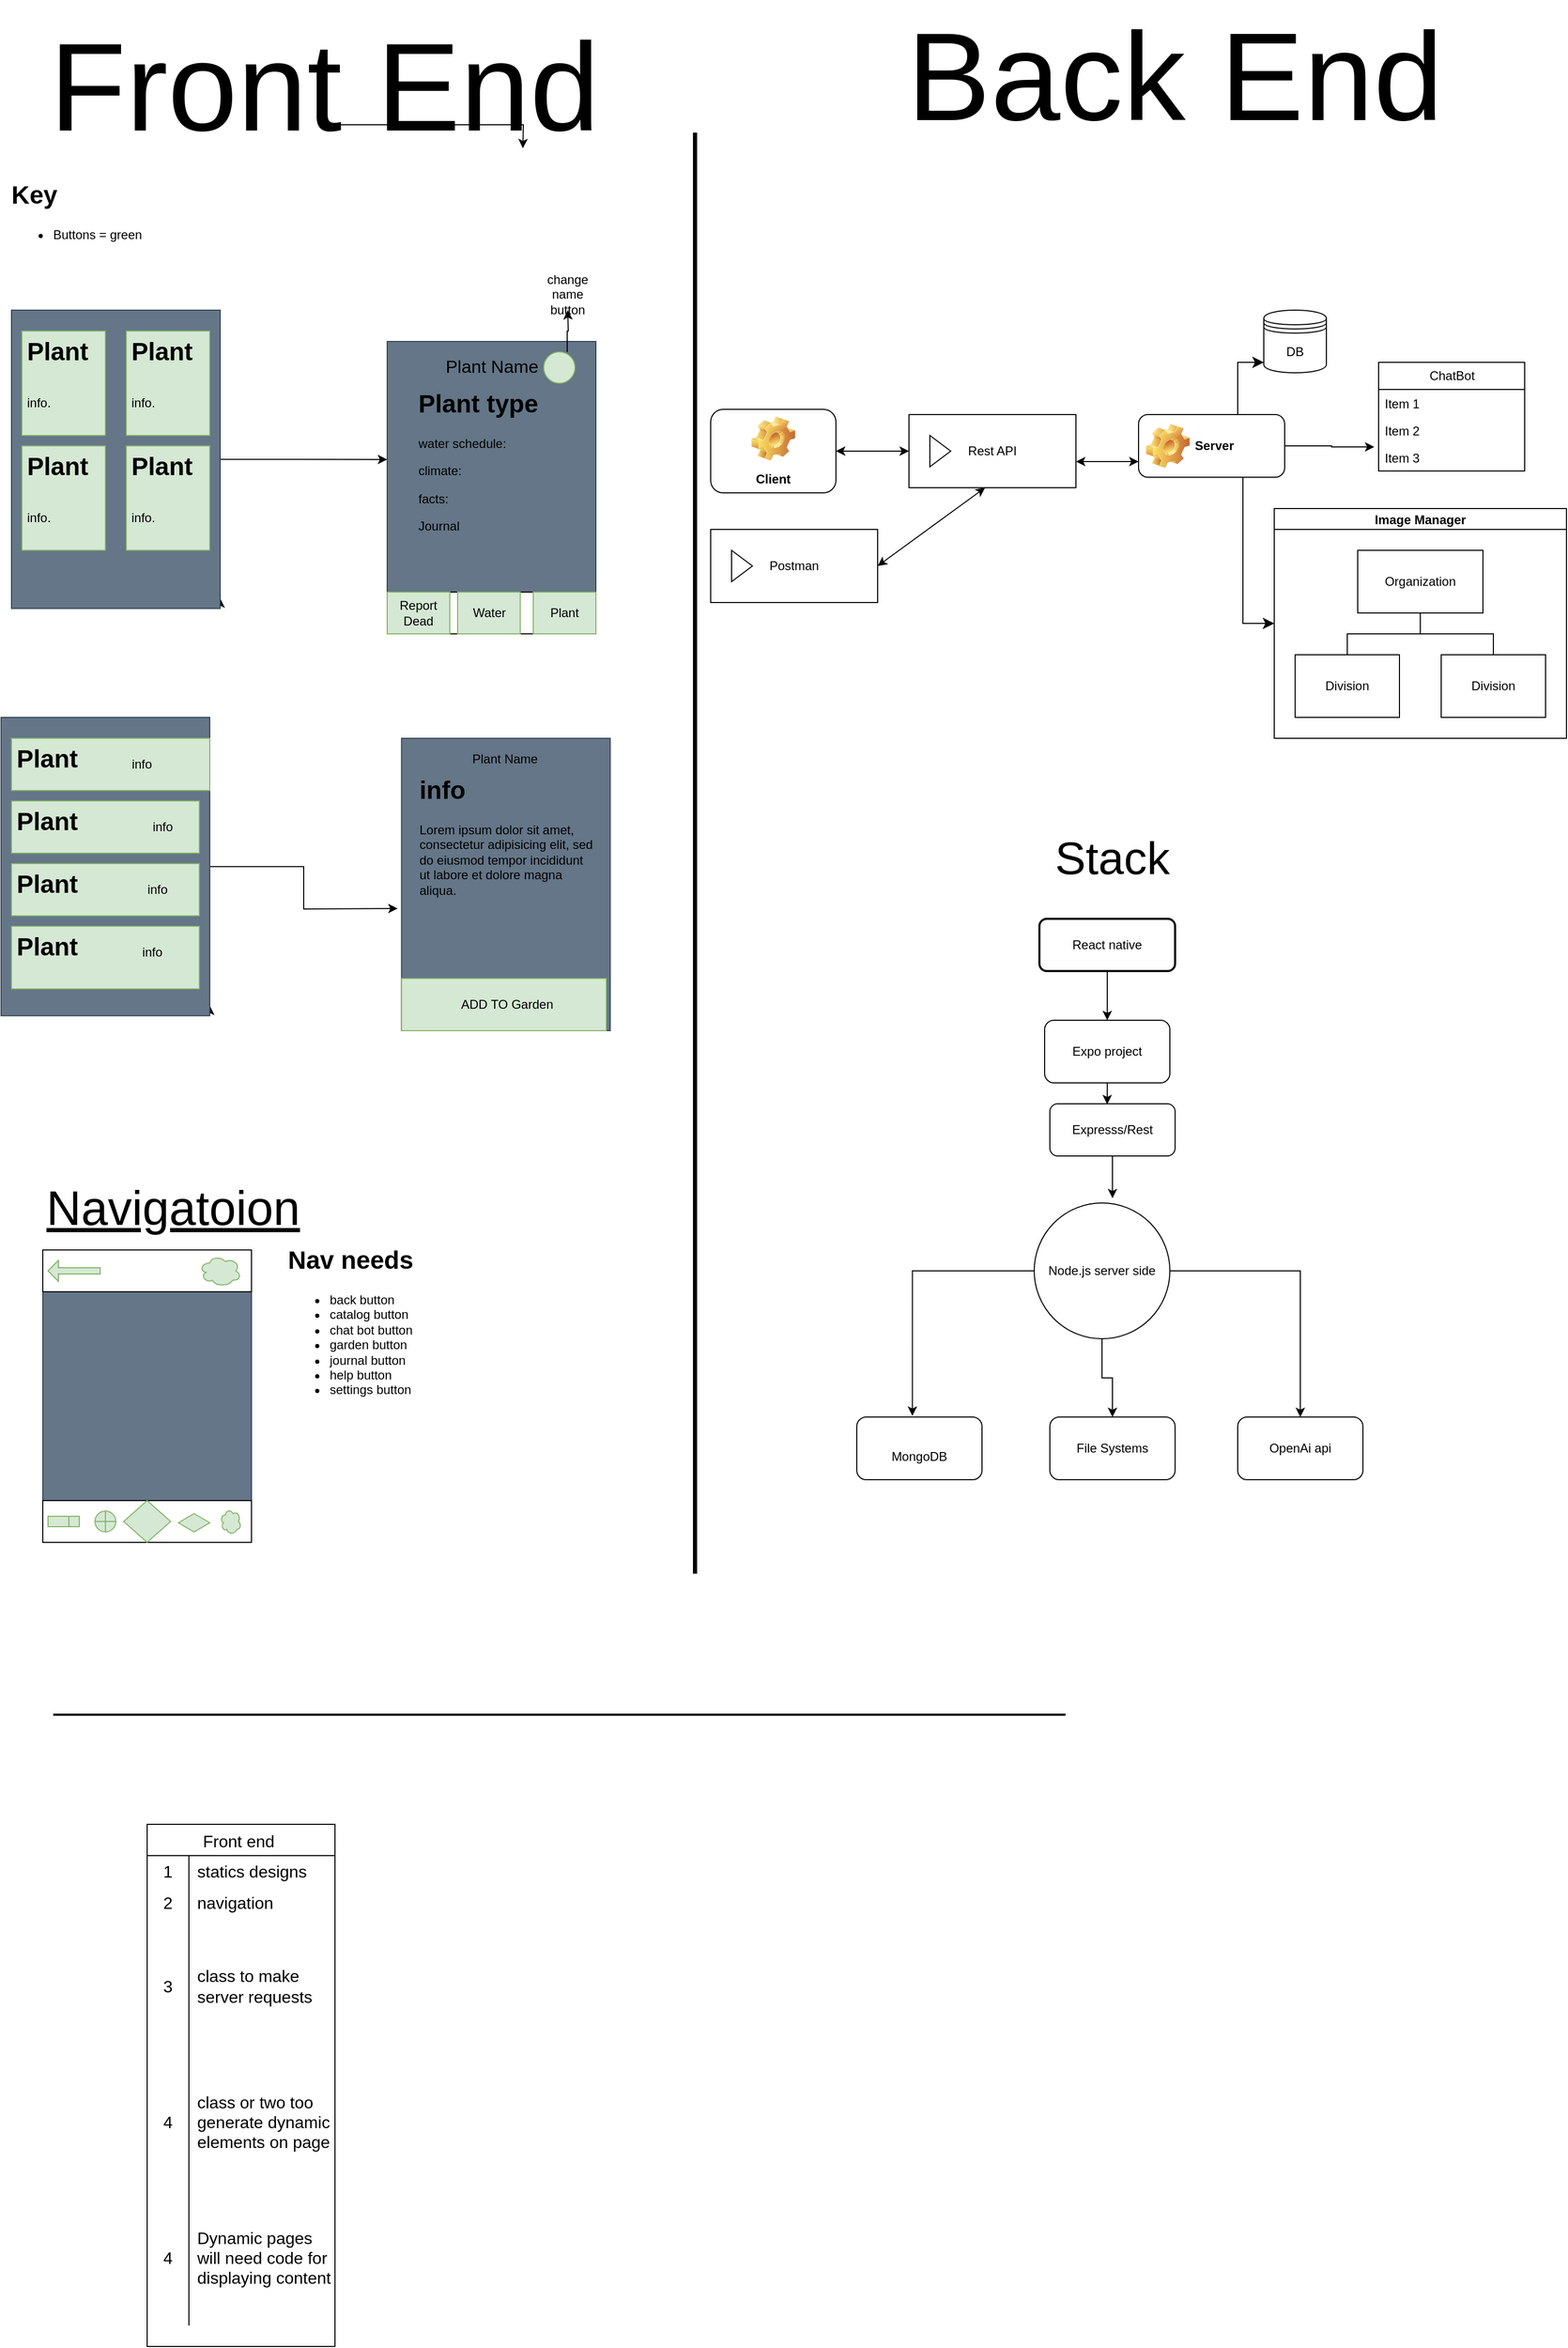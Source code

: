 <mxfile version="23.1.1" type="github">
  <diagram name="Page-1" id="HZjEvbOUQnJ17dc9Jhi6">
    <mxGraphModel dx="1195" dy="1737" grid="1" gridSize="10" guides="1" tooltips="1" connect="1" arrows="1" fold="1" page="1" pageScale="1" pageWidth="850" pageHeight="1100" math="0" shadow="0">
      <root>
        <mxCell id="0" />
        <mxCell id="1" parent="0" />
        <mxCell id="RD_BjFuZVKAJSrdPhWW8-18" value="" style="group" parent="1" vertex="1" connectable="0">
          <mxGeometry x="50" y="60" width="290" height="395.71" as="geometry" />
        </mxCell>
        <mxCell id="RD_BjFuZVKAJSrdPhWW8-17" style="edgeStyle=orthogonalEdgeStyle;rounded=0;orthogonalLoop=1;jettySize=auto;html=1;exitX=1;exitY=1;exitDx=0;exitDy=0;" parent="RD_BjFuZVKAJSrdPhWW8-18" source="RD_BjFuZVKAJSrdPhWW8-3" edge="1">
          <mxGeometry relative="1" as="geometry">
            <mxPoint x="190" y="256" as="targetPoint" />
          </mxGeometry>
        </mxCell>
        <mxCell id="RD_BjFuZVKAJSrdPhWW8-24" style="edgeStyle=orthogonalEdgeStyle;rounded=0;orthogonalLoop=1;jettySize=auto;html=1;exitX=1;exitY=0.5;exitDx=0;exitDy=0;" parent="RD_BjFuZVKAJSrdPhWW8-18" source="RD_BjFuZVKAJSrdPhWW8-3" edge="1">
          <mxGeometry relative="1" as="geometry">
            <mxPoint x="350" y="123" as="targetPoint" />
          </mxGeometry>
        </mxCell>
        <mxCell id="RD_BjFuZVKAJSrdPhWW8-3" value="" style="whiteSpace=wrap;html=1;aspect=fixed;fillColor=#647687;fontColor=#ffffff;strokeColor=#314354;rotation=0;" parent="RD_BjFuZVKAJSrdPhWW8-18" vertex="1">
          <mxGeometry x="-10" y="-20" width="200" height="285.71" as="geometry">
            <mxPoint x="100" y="130" as="offset" />
          </mxGeometry>
        </mxCell>
        <mxCell id="RD_BjFuZVKAJSrdPhWW8-7" value="" style="rounded=0;whiteSpace=wrap;html=1;" parent="RD_BjFuZVKAJSrdPhWW8-18" vertex="1">
          <mxGeometry x="100" width="80" height="100" as="geometry" />
        </mxCell>
        <mxCell id="RD_BjFuZVKAJSrdPhWW8-8" value="" style="rounded=0;whiteSpace=wrap;html=1;" parent="RD_BjFuZVKAJSrdPhWW8-18" vertex="1">
          <mxGeometry width="80" height="100" as="geometry" />
        </mxCell>
        <mxCell id="RD_BjFuZVKAJSrdPhWW8-9" value="" style="rounded=0;whiteSpace=wrap;html=1;" parent="RD_BjFuZVKAJSrdPhWW8-18" vertex="1">
          <mxGeometry x="100" y="110" width="80" height="100" as="geometry" />
        </mxCell>
        <mxCell id="RD_BjFuZVKAJSrdPhWW8-10" value="" style="rounded=0;whiteSpace=wrap;html=1;" parent="RD_BjFuZVKAJSrdPhWW8-18" vertex="1">
          <mxGeometry y="110" width="80" height="100" as="geometry" />
        </mxCell>
        <mxCell id="RD_BjFuZVKAJSrdPhWW8-11" value="&lt;h1&gt;&lt;span style=&quot;background-color: initial;&quot;&gt;Plant&lt;/span&gt;&lt;/h1&gt;&lt;h1&gt;&lt;span style=&quot;background-color: initial; font-size: 12px; font-weight: normal;&quot;&gt;info.&lt;/span&gt;&lt;br&gt;&lt;/h1&gt;" style="text;html=1;strokeColor=#82b366;fillColor=#d5e8d4;spacing=5;spacingTop=-20;whiteSpace=wrap;overflow=hidden;rounded=0;" parent="RD_BjFuZVKAJSrdPhWW8-18" vertex="1">
          <mxGeometry width="80" height="100" as="geometry" />
        </mxCell>
        <mxCell id="RD_BjFuZVKAJSrdPhWW8-12" value="&lt;h1&gt;&lt;span style=&quot;background-color: initial;&quot;&gt;Plant&lt;/span&gt;&lt;/h1&gt;&lt;h1&gt;&lt;span style=&quot;background-color: initial; font-size: 12px; font-weight: normal;&quot;&gt;info.&lt;/span&gt;&lt;br&gt;&lt;/h1&gt;" style="text;html=1;strokeColor=#82b366;fillColor=#d5e8d4;spacing=5;spacingTop=-20;whiteSpace=wrap;overflow=hidden;rounded=0;" parent="RD_BjFuZVKAJSrdPhWW8-18" vertex="1">
          <mxGeometry x="100" width="80" height="100" as="geometry" />
        </mxCell>
        <mxCell id="RD_BjFuZVKAJSrdPhWW8-13" value="&lt;h1&gt;&lt;span style=&quot;background-color: initial;&quot;&gt;Plant&lt;/span&gt;&lt;/h1&gt;&lt;h1&gt;&lt;span style=&quot;background-color: initial; font-size: 12px; font-weight: normal;&quot;&gt;info.&lt;/span&gt;&lt;br&gt;&lt;/h1&gt;" style="text;html=1;strokeColor=#82b366;fillColor=#d5e8d4;spacing=5;spacingTop=-20;whiteSpace=wrap;overflow=hidden;rounded=0;" parent="RD_BjFuZVKAJSrdPhWW8-18" vertex="1">
          <mxGeometry y="110" width="80" height="100" as="geometry" />
        </mxCell>
        <mxCell id="RD_BjFuZVKAJSrdPhWW8-14" value="&lt;h1&gt;&lt;span style=&quot;background-color: initial;&quot;&gt;Plant&lt;/span&gt;&lt;/h1&gt;&lt;h1&gt;&lt;span style=&quot;background-color: initial; font-size: 12px; font-weight: normal;&quot;&gt;info.&lt;/span&gt;&lt;br&gt;&lt;/h1&gt;" style="text;html=1;strokeColor=#82b366;fillColor=#d5e8d4;spacing=5;spacingTop=-20;whiteSpace=wrap;overflow=hidden;rounded=0;" parent="RD_BjFuZVKAJSrdPhWW8-18" vertex="1">
          <mxGeometry x="100" y="110" width="80" height="100" as="geometry" />
        </mxCell>
        <mxCell id="RD_BjFuZVKAJSrdPhWW8-38" value="" style="whiteSpace=wrap;html=1;aspect=fixed;rotation=0;fillColor=#647687;fontColor=#ffffff;strokeColor=#314354;" parent="1" vertex="1">
          <mxGeometry x="400" y="70" width="200" height="280" as="geometry" />
        </mxCell>
        <mxCell id="RD_BjFuZVKAJSrdPhWW8-48" value="" style="rounded=0;whiteSpace=wrap;html=1;" parent="1" vertex="1">
          <mxGeometry x="400" y="310" width="200" height="40" as="geometry" />
        </mxCell>
        <mxCell id="RD_BjFuZVKAJSrdPhWW8-49" value="Report Dead" style="text;html=1;strokeColor=#82b366;fillColor=#d5e8d4;align=center;verticalAlign=middle;whiteSpace=wrap;rounded=0;" parent="1" vertex="1">
          <mxGeometry x="400" y="310" width="60" height="40" as="geometry" />
        </mxCell>
        <mxCell id="RD_BjFuZVKAJSrdPhWW8-52" value="" style="group" parent="1" vertex="1" connectable="0">
          <mxGeometry x="425" y="10" width="177.5" height="340" as="geometry" />
        </mxCell>
        <mxCell id="RD_BjFuZVKAJSrdPhWW8-44" style="edgeStyle=orthogonalEdgeStyle;rounded=0;orthogonalLoop=1;jettySize=auto;html=1;exitX=1;exitY=0;exitDx=0;exitDy=0;" parent="RD_BjFuZVKAJSrdPhWW8-52" source="RD_BjFuZVKAJSrdPhWW8-40" edge="1">
          <mxGeometry relative="1" as="geometry">
            <mxPoint x="148" y="30" as="targetPoint" />
          </mxGeometry>
        </mxCell>
        <mxCell id="RD_BjFuZVKAJSrdPhWW8-40" value="&lt;font style=&quot;font-size: 17px;&quot;&gt;Plant Name&lt;/font&gt;" style="text;html=1;strokeColor=none;fillColor=none;align=center;verticalAlign=middle;whiteSpace=wrap;rounded=0;" parent="RD_BjFuZVKAJSrdPhWW8-52" vertex="1">
          <mxGeometry x="2.5" y="70" width="145" height="30" as="geometry" />
        </mxCell>
        <mxCell id="RD_BjFuZVKAJSrdPhWW8-42" value="" style="ellipse;whiteSpace=wrap;html=1;aspect=fixed;fillColor=#d5e8d4;strokeColor=#82b366;" parent="RD_BjFuZVKAJSrdPhWW8-52" vertex="1">
          <mxGeometry x="125" y="70" width="30" height="30" as="geometry" />
        </mxCell>
        <mxCell id="RD_BjFuZVKAJSrdPhWW8-45" value="change name button" style="text;html=1;strokeColor=none;fillColor=none;align=center;verticalAlign=middle;whiteSpace=wrap;rounded=0;" parent="RD_BjFuZVKAJSrdPhWW8-52" vertex="1">
          <mxGeometry x="117.5" width="60" height="30" as="geometry" />
        </mxCell>
        <mxCell id="RD_BjFuZVKAJSrdPhWW8-47" value="&lt;p style=&quot;line-height: 10%;&quot;&gt;&lt;/p&gt;&lt;h1&gt;Plant type&lt;/h1&gt;&lt;p&gt;water schedule:&lt;/p&gt;&lt;p&gt;climate:&lt;/p&gt;&lt;p&gt;facts:&lt;/p&gt;&lt;p&gt;Journal&lt;/p&gt;&lt;p&gt;_____________&lt;/p&gt;&lt;p&gt;&lt;br&gt;&lt;/p&gt;&lt;p&gt;&lt;/p&gt;" style="text;html=1;strokeColor=none;fillColor=none;spacing=5;spacingTop=-20;whiteSpace=wrap;overflow=hidden;rounded=0;" parent="RD_BjFuZVKAJSrdPhWW8-52" vertex="1">
          <mxGeometry y="100" width="145" height="160" as="geometry" />
        </mxCell>
        <mxCell id="RD_BjFuZVKAJSrdPhWW8-50" value="Water" style="text;html=1;strokeColor=#82b366;fillColor=#d5e8d4;align=center;verticalAlign=middle;whiteSpace=wrap;rounded=0;" parent="RD_BjFuZVKAJSrdPhWW8-52" vertex="1">
          <mxGeometry x="42.5" y="300" width="60" height="40" as="geometry" />
        </mxCell>
        <mxCell id="RD_BjFuZVKAJSrdPhWW8-51" value="Plant" style="text;html=1;strokeColor=#82b366;fillColor=#d5e8d4;align=center;verticalAlign=middle;whiteSpace=wrap;rounded=0;" parent="RD_BjFuZVKAJSrdPhWW8-52" vertex="1">
          <mxGeometry x="115" y="300" width="60" height="40" as="geometry" />
        </mxCell>
        <mxCell id="RD_BjFuZVKAJSrdPhWW8-67" style="edgeStyle=orthogonalEdgeStyle;rounded=0;orthogonalLoop=1;jettySize=auto;html=1;exitX=1;exitY=0.5;exitDx=0;exitDy=0;" parent="1" source="RD_BjFuZVKAJSrdPhWW8-54" edge="1">
          <mxGeometry relative="1" as="geometry">
            <mxPoint x="410" y="613" as="targetPoint" />
          </mxGeometry>
        </mxCell>
        <mxCell id="RD_BjFuZVKAJSrdPhWW8-68" value="" style="group" parent="1" vertex="1" connectable="0">
          <mxGeometry x="40" y="450" width="345.311" height="395.71" as="geometry" />
        </mxCell>
        <mxCell id="RD_BjFuZVKAJSrdPhWW8-53" style="edgeStyle=orthogonalEdgeStyle;rounded=0;orthogonalLoop=1;jettySize=auto;html=1;exitX=1;exitY=1;exitDx=0;exitDy=0;" parent="RD_BjFuZVKAJSrdPhWW8-68" source="RD_BjFuZVKAJSrdPhWW8-54" edge="1">
          <mxGeometry relative="1" as="geometry">
            <mxPoint x="190" y="256" as="targetPoint" />
          </mxGeometry>
        </mxCell>
        <mxCell id="RD_BjFuZVKAJSrdPhWW8-54" value="" style="whiteSpace=wrap;html=1;aspect=fixed;fillColor=#647687;fontColor=#ffffff;strokeColor=#314354;rotation=0;" parent="RD_BjFuZVKAJSrdPhWW8-68" vertex="1">
          <mxGeometry x="-10" y="-20" width="200" height="285.71" as="geometry">
            <mxPoint x="100" y="130" as="offset" />
          </mxGeometry>
        </mxCell>
        <mxCell id="RD_BjFuZVKAJSrdPhWW8-55" value="" style="rounded=0;whiteSpace=wrap;html=1;fillColor=#d5e8d4;strokeColor=#82b366;" parent="RD_BjFuZVKAJSrdPhWW8-68" vertex="1">
          <mxGeometry y="60" width="180" height="50" as="geometry" />
        </mxCell>
        <mxCell id="RD_BjFuZVKAJSrdPhWW8-56" value="" style="rounded=0;whiteSpace=wrap;html=1;" parent="RD_BjFuZVKAJSrdPhWW8-68" vertex="1">
          <mxGeometry width="180" height="50" as="geometry" />
        </mxCell>
        <mxCell id="RD_BjFuZVKAJSrdPhWW8-57" value="" style="rounded=0;whiteSpace=wrap;html=1;fillColor=#d5e8d4;strokeColor=#82b366;" parent="RD_BjFuZVKAJSrdPhWW8-68" vertex="1">
          <mxGeometry y="180" width="180" height="60" as="geometry" />
        </mxCell>
        <mxCell id="RD_BjFuZVKAJSrdPhWW8-58" value="" style="rounded=0;whiteSpace=wrap;html=1;" parent="RD_BjFuZVKAJSrdPhWW8-68" vertex="1">
          <mxGeometry y="120" width="180" height="50" as="geometry" />
        </mxCell>
        <mxCell id="RD_BjFuZVKAJSrdPhWW8-59" value="&lt;h1&gt;&lt;span style=&quot;background-color: initial;&quot;&gt;Plant&lt;/span&gt;&lt;/h1&gt;&lt;h1&gt;&lt;span style=&quot;background-color: initial; font-size: 12px; font-weight: normal;&quot;&gt;info.&lt;/span&gt;&lt;br&gt;&lt;/h1&gt;" style="text;html=1;strokeColor=#82b366;fillColor=#d5e8d4;spacing=5;spacingTop=-20;whiteSpace=wrap;overflow=hidden;rounded=0;" parent="RD_BjFuZVKAJSrdPhWW8-68" vertex="1">
          <mxGeometry width="190" height="50" as="geometry" />
        </mxCell>
        <mxCell id="RD_BjFuZVKAJSrdPhWW8-60" value="&lt;h1&gt;&lt;span style=&quot;background-color: initial;&quot;&gt;Plant&lt;/span&gt;&lt;/h1&gt;&lt;h1&gt;&lt;span style=&quot;background-color: initial; font-size: 12px; font-weight: normal;&quot;&gt;info.&lt;/span&gt;&lt;br&gt;&lt;/h1&gt;" style="text;html=1;strokeColor=none;fillColor=none;spacing=5;spacingTop=-20;whiteSpace=wrap;overflow=hidden;rounded=0;" parent="RD_BjFuZVKAJSrdPhWW8-68" vertex="1">
          <mxGeometry y="60" width="80" height="50" as="geometry" />
        </mxCell>
        <mxCell id="RD_BjFuZVKAJSrdPhWW8-61" value="&lt;h1&gt;&lt;span style=&quot;background-color: initial;&quot;&gt;Plant&lt;/span&gt;&lt;/h1&gt;&lt;h1&gt;&lt;span style=&quot;background-color: initial; font-size: 12px; font-weight: normal;&quot;&gt;info.&lt;/span&gt;&lt;br&gt;&lt;/h1&gt;" style="text;html=1;strokeColor=none;fillColor=none;spacing=5;spacingTop=-20;whiteSpace=wrap;overflow=hidden;rounded=0;" parent="RD_BjFuZVKAJSrdPhWW8-68" vertex="1">
          <mxGeometry y="180" width="70" height="60" as="geometry" />
        </mxCell>
        <mxCell id="RD_BjFuZVKAJSrdPhWW8-62" value="&lt;h1&gt;&lt;span style=&quot;background-color: initial;&quot;&gt;Plant&lt;/span&gt;&lt;/h1&gt;&lt;h1&gt;&lt;span style=&quot;background-color: initial; font-size: 12px; font-weight: normal;&quot;&gt;info.&lt;/span&gt;&lt;br&gt;&lt;/h1&gt;" style="text;html=1;strokeColor=#82b366;fillColor=#d5e8d4;spacing=5;spacingTop=-20;whiteSpace=wrap;overflow=hidden;rounded=0;" parent="RD_BjFuZVKAJSrdPhWW8-68" vertex="1">
          <mxGeometry y="120" width="180" height="50" as="geometry" />
        </mxCell>
        <mxCell id="RD_BjFuZVKAJSrdPhWW8-63" value="info" style="text;html=1;strokeColor=none;fillColor=none;align=center;verticalAlign=middle;whiteSpace=wrap;rounded=0;" parent="RD_BjFuZVKAJSrdPhWW8-68" vertex="1">
          <mxGeometry x="80" width="90" height="50" as="geometry" />
        </mxCell>
        <mxCell id="RD_BjFuZVKAJSrdPhWW8-64" value="info" style="text;html=1;strokeColor=none;fillColor=none;align=center;verticalAlign=middle;whiteSpace=wrap;rounded=0;" parent="RD_BjFuZVKAJSrdPhWW8-68" vertex="1">
          <mxGeometry x="100" y="60" width="90" height="50" as="geometry" />
        </mxCell>
        <mxCell id="RD_BjFuZVKAJSrdPhWW8-65" value="info" style="text;html=1;strokeColor=none;fillColor=none;align=center;verticalAlign=middle;whiteSpace=wrap;rounded=0;" parent="RD_BjFuZVKAJSrdPhWW8-68" vertex="1">
          <mxGeometry x="100" y="120" width="80" height="50" as="geometry" />
        </mxCell>
        <mxCell id="RD_BjFuZVKAJSrdPhWW8-66" value="info" style="text;html=1;strokeColor=none;fillColor=none;align=center;verticalAlign=middle;whiteSpace=wrap;rounded=0;" parent="RD_BjFuZVKAJSrdPhWW8-68" vertex="1">
          <mxGeometry x="90" y="180" width="90" height="50" as="geometry" />
        </mxCell>
        <mxCell id="RD_BjFuZVKAJSrdPhWW8-86" value="" style="whiteSpace=wrap;html=1;aspect=fixed;fillColor=#647687;fontColor=#ffffff;strokeColor=#314354;rotation=0;" parent="1" vertex="1">
          <mxGeometry x="413.75" y="450" width="200" height="280" as="geometry" />
        </mxCell>
        <mxCell id="RD_BjFuZVKAJSrdPhWW8-87" value="Plant Name" style="text;html=1;strokeColor=none;fillColor=none;align=center;verticalAlign=middle;whiteSpace=wrap;rounded=0;" parent="1" vertex="1">
          <mxGeometry x="422.5" y="450" width="180" height="40" as="geometry" />
        </mxCell>
        <mxCell id="RD_BjFuZVKAJSrdPhWW8-88" value="&lt;h1&gt;info&lt;/h1&gt;&lt;p&gt;Lorem ipsum dolor sit amet, consectetur adipisicing elit, sed do eiusmod tempor incididunt ut labore et dolore magna aliqua.&lt;/p&gt;" style="text;html=1;strokeColor=none;fillColor=none;spacing=5;spacingTop=-20;whiteSpace=wrap;overflow=hidden;rounded=0;" parent="1" vertex="1">
          <mxGeometry x="426.25" y="480" width="176.25" height="170" as="geometry" />
        </mxCell>
        <mxCell id="RD_BjFuZVKAJSrdPhWW8-89" value="" style="rounded=0;whiteSpace=wrap;html=1;fillColor=#d5e8d4;strokeColor=#82b366;" parent="1" vertex="1">
          <mxGeometry x="413.75" y="680" width="196.25" height="50" as="geometry" />
        </mxCell>
        <mxCell id="RD_BjFuZVKAJSrdPhWW8-90" value="ADD TO Garden" style="text;html=1;strokeColor=none;fillColor=none;align=center;verticalAlign=middle;whiteSpace=wrap;rounded=0;" parent="1" vertex="1">
          <mxGeometry x="440" y="690" width="150" height="30" as="geometry" />
        </mxCell>
        <mxCell id="6FzhXx4G6628lyMQ1ZNp-1" value="" style="whiteSpace=wrap;html=1;aspect=fixed;fillColor=#647687;fontColor=#ffffff;strokeColor=#314354;rotation=0;" parent="1" vertex="1">
          <mxGeometry x="70" y="940" width="200" height="280" as="geometry" />
        </mxCell>
        <mxCell id="6FzhXx4G6628lyMQ1ZNp-2" value="Navigatoion" style="text;html=1;strokeColor=none;fillColor=none;align=center;verticalAlign=middle;whiteSpace=wrap;rounded=0;fontSize=46;fontStyle=4" parent="1" vertex="1">
          <mxGeometry x="105" y="860" width="180" height="80" as="geometry" />
        </mxCell>
        <mxCell id="6FzhXx4G6628lyMQ1ZNp-3" value="" style="rounded=0;whiteSpace=wrap;html=1;" parent="1" vertex="1">
          <mxGeometry x="70" y="1180" width="200" height="40" as="geometry" />
        </mxCell>
        <mxCell id="6FzhXx4G6628lyMQ1ZNp-4" value="" style="rhombus;whiteSpace=wrap;html=1;fillColor=#d5e8d4;strokeColor=#82b366;" parent="1" vertex="1">
          <mxGeometry x="147.5" y="1180" width="45" height="40" as="geometry" />
        </mxCell>
        <mxCell id="6FzhXx4G6628lyMQ1ZNp-5" value="" style="ellipse;shape=cloud;whiteSpace=wrap;html=1;fillColor=#d5e8d4;strokeColor=#82b366;" parent="1" vertex="1">
          <mxGeometry x="240" y="1187.5" width="20" height="25" as="geometry" />
        </mxCell>
        <mxCell id="6FzhXx4G6628lyMQ1ZNp-6" value="" style="shape=hexagon;perimeter=hexagonPerimeter2;whiteSpace=wrap;html=1;fixedSize=1;fillColor=#d5e8d4;strokeColor=#82b366;" parent="1" vertex="1">
          <mxGeometry x="200" y="1192.5" width="30" height="17.5" as="geometry" />
        </mxCell>
        <mxCell id="6FzhXx4G6628lyMQ1ZNp-11" value="" style="shape=internalStorage;whiteSpace=wrap;html=1;backgroundOutline=1;fillColor=#d5e8d4;strokeColor=#82b366;" parent="1" vertex="1">
          <mxGeometry x="75" y="1195" width="30" height="10" as="geometry" />
        </mxCell>
        <mxCell id="6FzhXx4G6628lyMQ1ZNp-13" value="" style="shape=orEllipse;perimeter=ellipsePerimeter;whiteSpace=wrap;html=1;backgroundOutline=1;fillColor=#d5e8d4;strokeColor=#82b366;" parent="1" vertex="1">
          <mxGeometry x="120" y="1190" width="20" height="20" as="geometry" />
        </mxCell>
        <mxCell id="6FzhXx4G6628lyMQ1ZNp-15" value="" style="rounded=0;whiteSpace=wrap;html=1;" parent="1" vertex="1">
          <mxGeometry x="70" y="940" width="200" height="40" as="geometry" />
        </mxCell>
        <mxCell id="6FzhXx4G6628lyMQ1ZNp-14" value="" style="ellipse;shape=cloud;whiteSpace=wrap;html=1;fillColor=#d5e8d4;strokeColor=#82b366;" parent="1" vertex="1">
          <mxGeometry x="220" y="945" width="40" height="30" as="geometry" />
        </mxCell>
        <mxCell id="6FzhXx4G6628lyMQ1ZNp-16" value="" style="shape=singleArrow;direction=west;whiteSpace=wrap;html=1;fillColor=#d5e8d4;strokeColor=#82b366;" parent="1" vertex="1">
          <mxGeometry x="75" y="950" width="50" height="20" as="geometry" />
        </mxCell>
        <mxCell id="6FzhXx4G6628lyMQ1ZNp-17" value="&lt;h1&gt;Key&lt;/h1&gt;&lt;p&gt;&lt;/p&gt;&lt;ul&gt;&lt;li&gt;Buttons = green&lt;/li&gt;&lt;/ul&gt;&lt;p&gt;&lt;/p&gt;" style="text;html=1;strokeColor=none;fillColor=none;spacing=5;spacingTop=-20;whiteSpace=wrap;overflow=hidden;rounded=0;" parent="1" vertex="1">
          <mxGeometry x="35" y="-90" width="190" height="120" as="geometry" />
        </mxCell>
        <mxCell id="6FzhXx4G6628lyMQ1ZNp-18" value="&lt;h1&gt;Nav needs&lt;/h1&gt;&lt;div&gt;&lt;ul&gt;&lt;li&gt;back button&lt;/li&gt;&lt;li&gt;catalog button&lt;/li&gt;&lt;li&gt;chat bot button&lt;/li&gt;&lt;li&gt;garden button&lt;/li&gt;&lt;li&gt;journal button&amp;nbsp;&lt;/li&gt;&lt;li&gt;help button&lt;/li&gt;&lt;li&gt;settings button&lt;/li&gt;&lt;/ul&gt;&lt;/div&gt;" style="text;html=1;strokeColor=none;fillColor=none;spacing=5;spacingTop=-20;whiteSpace=wrap;overflow=hidden;rounded=0;" parent="1" vertex="1">
          <mxGeometry x="300" y="930" width="190" height="170" as="geometry" />
        </mxCell>
        <mxCell id="yAr_MvbeeYoECJWo9JC5-1" value="" style="line;strokeWidth=4;direction=south;html=1;perimeter=backbonePerimeter;points=[];outlineConnect=0;" vertex="1" parent="1">
          <mxGeometry x="690" y="-130" width="10" height="1380" as="geometry" />
        </mxCell>
        <mxCell id="yAr_MvbeeYoECJWo9JC5-4" value="" style="edgeStyle=orthogonalEdgeStyle;rounded=0;orthogonalLoop=1;jettySize=auto;html=1;" edge="1" parent="1" source="yAr_MvbeeYoECJWo9JC5-2">
          <mxGeometry relative="1" as="geometry">
            <mxPoint x="530" y="-115" as="targetPoint" />
          </mxGeometry>
        </mxCell>
        <mxCell id="yAr_MvbeeYoECJWo9JC5-2" value="Front End" style="text;html=1;strokeColor=none;fillColor=none;align=center;verticalAlign=middle;whiteSpace=wrap;rounded=0;fontSize=120;" vertex="1" parent="1">
          <mxGeometry x="35" y="-190" width="610" height="30" as="geometry" />
        </mxCell>
        <mxCell id="yAr_MvbeeYoECJWo9JC5-5" value="Back End" style="text;html=1;strokeColor=none;fillColor=none;align=center;verticalAlign=middle;whiteSpace=wrap;rounded=0;fontSize=120;" vertex="1" parent="1">
          <mxGeometry x="850" y="-200" width="610" height="30" as="geometry" />
        </mxCell>
        <mxCell id="yAr_MvbeeYoECJWo9JC5-13" value="Image Manager" style="swimlane;startSize=20;horizontal=1;containerType=tree;newEdgeStyle={&quot;edgeStyle&quot;:&quot;elbowEdgeStyle&quot;,&quot;startArrow&quot;:&quot;none&quot;,&quot;endArrow&quot;:&quot;none&quot;};" vertex="1" parent="1">
          <mxGeometry x="1250" y="230" width="280" height="220" as="geometry" />
        </mxCell>
        <mxCell id="yAr_MvbeeYoECJWo9JC5-14" value="" style="edgeStyle=elbowEdgeStyle;elbow=vertical;sourcePerimeterSpacing=0;targetPerimeterSpacing=0;startArrow=none;endArrow=none;rounded=0;curved=0;" edge="1" parent="yAr_MvbeeYoECJWo9JC5-13" source="yAr_MvbeeYoECJWo9JC5-16" target="yAr_MvbeeYoECJWo9JC5-17">
          <mxGeometry relative="1" as="geometry" />
        </mxCell>
        <mxCell id="yAr_MvbeeYoECJWo9JC5-15" value="" style="edgeStyle=elbowEdgeStyle;elbow=vertical;sourcePerimeterSpacing=0;targetPerimeterSpacing=0;startArrow=none;endArrow=none;rounded=0;curved=0;" edge="1" parent="yAr_MvbeeYoECJWo9JC5-13" source="yAr_MvbeeYoECJWo9JC5-16" target="yAr_MvbeeYoECJWo9JC5-18">
          <mxGeometry relative="1" as="geometry" />
        </mxCell>
        <UserObject label="Organization" treeRoot="1" id="yAr_MvbeeYoECJWo9JC5-16">
          <mxCell style="whiteSpace=wrap;html=1;align=center;treeFolding=1;treeMoving=1;newEdgeStyle={&quot;edgeStyle&quot;:&quot;elbowEdgeStyle&quot;,&quot;startArrow&quot;:&quot;none&quot;,&quot;endArrow&quot;:&quot;none&quot;};" vertex="1" parent="yAr_MvbeeYoECJWo9JC5-13">
            <mxGeometry x="80" y="40" width="120" height="60" as="geometry" />
          </mxCell>
        </UserObject>
        <mxCell id="yAr_MvbeeYoECJWo9JC5-17" value="Division" style="whiteSpace=wrap;html=1;align=center;verticalAlign=middle;treeFolding=1;treeMoving=1;newEdgeStyle={&quot;edgeStyle&quot;:&quot;elbowEdgeStyle&quot;,&quot;startArrow&quot;:&quot;none&quot;,&quot;endArrow&quot;:&quot;none&quot;};" vertex="1" parent="yAr_MvbeeYoECJWo9JC5-13">
          <mxGeometry x="20" y="140" width="100" height="60" as="geometry" />
        </mxCell>
        <mxCell id="yAr_MvbeeYoECJWo9JC5-18" value="Division" style="whiteSpace=wrap;html=1;align=center;verticalAlign=middle;treeFolding=1;treeMoving=1;newEdgeStyle={&quot;edgeStyle&quot;:&quot;elbowEdgeStyle&quot;,&quot;startArrow&quot;:&quot;none&quot;,&quot;endArrow&quot;:&quot;none&quot;};" vertex="1" parent="yAr_MvbeeYoECJWo9JC5-13">
          <mxGeometry x="160" y="140" width="100" height="60" as="geometry" />
        </mxCell>
        <mxCell id="yAr_MvbeeYoECJWo9JC5-31" value="Client" style="label;whiteSpace=wrap;html=1;align=center;verticalAlign=bottom;spacingLeft=0;spacingBottom=4;imageAlign=center;imageVerticalAlign=top;image=img/clipart/Gear_128x128.png" vertex="1" parent="1">
          <mxGeometry x="710" y="135" width="120" height="80" as="geometry" />
        </mxCell>
        <mxCell id="yAr_MvbeeYoECJWo9JC5-35" value="Postman" style="html=1;whiteSpace=wrap;container=1;recursiveResize=0;collapsible=0;" vertex="1" parent="1">
          <mxGeometry x="710" y="250" width="160" height="70" as="geometry" />
        </mxCell>
        <mxCell id="yAr_MvbeeYoECJWo9JC5-36" value="" style="triangle;html=1;whiteSpace=wrap;" vertex="1" parent="yAr_MvbeeYoECJWo9JC5-35">
          <mxGeometry x="20" y="20" width="20" height="30" as="geometry" />
        </mxCell>
        <mxCell id="yAr_MvbeeYoECJWo9JC5-43" value="" style="group" vertex="1" connectable="0" parent="1">
          <mxGeometry x="900" y="40" width="590" height="170" as="geometry" />
        </mxCell>
        <mxCell id="yAr_MvbeeYoECJWo9JC5-6" value="Server" style="label;whiteSpace=wrap;html=1;image=img/clipart/Gear_128x128.png" vertex="1" parent="yAr_MvbeeYoECJWo9JC5-43">
          <mxGeometry x="220" y="100" width="140" height="60" as="geometry" />
        </mxCell>
        <mxCell id="yAr_MvbeeYoECJWo9JC5-7" value="Rest API" style="html=1;whiteSpace=wrap;container=1;recursiveResize=0;collapsible=0;" vertex="1" parent="yAr_MvbeeYoECJWo9JC5-43">
          <mxGeometry y="100" width="160" height="70" as="geometry" />
        </mxCell>
        <mxCell id="yAr_MvbeeYoECJWo9JC5-8" value="" style="triangle;html=1;whiteSpace=wrap;" vertex="1" parent="yAr_MvbeeYoECJWo9JC5-7">
          <mxGeometry x="20" y="20" width="20" height="30" as="geometry" />
        </mxCell>
        <mxCell id="yAr_MvbeeYoECJWo9JC5-10" value="" style="edgeStyle=elbowEdgeStyle;elbow=horizontal;endArrow=classic;html=1;curved=0;rounded=0;endSize=8;startSize=8;" edge="1" parent="yAr_MvbeeYoECJWo9JC5-43">
          <mxGeometry width="50" height="50" relative="1" as="geometry">
            <mxPoint x="290" y="100" as="sourcePoint" />
            <mxPoint x="340" y="50" as="targetPoint" />
          </mxGeometry>
        </mxCell>
        <mxCell id="yAr_MvbeeYoECJWo9JC5-11" value="DB&lt;br&gt;" style="shape=datastore;whiteSpace=wrap;html=1;" vertex="1" parent="yAr_MvbeeYoECJWo9JC5-43">
          <mxGeometry x="340" width="60" height="60" as="geometry" />
        </mxCell>
        <mxCell id="yAr_MvbeeYoECJWo9JC5-12" value="" style="edgeStyle=elbowEdgeStyle;elbow=horizontal;endArrow=classic;html=1;curved=0;rounded=0;endSize=8;startSize=8;" edge="1" parent="yAr_MvbeeYoECJWo9JC5-43" target="yAr_MvbeeYoECJWo9JC5-13">
          <mxGeometry width="50" height="50" relative="1" as="geometry">
            <mxPoint x="290" y="160" as="sourcePoint" />
            <mxPoint x="360" y="250" as="targetPoint" />
            <Array as="points">
              <mxPoint x="320" y="170" />
            </Array>
          </mxGeometry>
        </mxCell>
        <mxCell id="yAr_MvbeeYoECJWo9JC5-32" value="" style="endArrow=classic;startArrow=classic;html=1;rounded=0;entryX=0;entryY=0.75;entryDx=0;entryDy=0;exitX=1;exitY=0.643;exitDx=0;exitDy=0;exitPerimeter=0;" edge="1" parent="yAr_MvbeeYoECJWo9JC5-43" source="yAr_MvbeeYoECJWo9JC5-7" target="yAr_MvbeeYoECJWo9JC5-6">
          <mxGeometry width="50" height="50" relative="1" as="geometry">
            <mxPoint x="180" y="140" as="sourcePoint" />
            <mxPoint x="230" y="90" as="targetPoint" />
          </mxGeometry>
        </mxCell>
        <mxCell id="yAr_MvbeeYoECJWo9JC5-33" value="" style="endArrow=classic;startArrow=classic;html=1;rounded=0;entryX=0;entryY=0.5;entryDx=0;entryDy=0;exitX=1;exitY=0.5;exitDx=0;exitDy=0;" edge="1" parent="yAr_MvbeeYoECJWo9JC5-43" source="yAr_MvbeeYoECJWo9JC5-31" target="yAr_MvbeeYoECJWo9JC5-7">
          <mxGeometry width="50" height="50" relative="1" as="geometry">
            <mxPoint x="-30" y="160" as="sourcePoint" />
            <mxPoint x="30" y="160" as="targetPoint" />
          </mxGeometry>
        </mxCell>
        <mxCell id="yAr_MvbeeYoECJWo9JC5-37" value="" style="endArrow=classic;startArrow=classic;html=1;rounded=0;entryX=0.456;entryY=1;entryDx=0;entryDy=0;exitX=1;exitY=0.5;exitDx=0;exitDy=0;entryPerimeter=0;" edge="1" parent="yAr_MvbeeYoECJWo9JC5-43" source="yAr_MvbeeYoECJWo9JC5-35" target="yAr_MvbeeYoECJWo9JC5-7">
          <mxGeometry width="50" height="50" relative="1" as="geometry">
            <mxPoint x="40" y="220" as="sourcePoint" />
            <mxPoint x="110" y="220" as="targetPoint" />
          </mxGeometry>
        </mxCell>
        <mxCell id="yAr_MvbeeYoECJWo9JC5-38" value="ChatBot" style="swimlane;fontStyle=0;childLayout=stackLayout;horizontal=1;startSize=26;fillColor=none;horizontalStack=0;resizeParent=1;resizeParentMax=0;resizeLast=0;collapsible=1;marginBottom=0;html=1;" vertex="1" parent="yAr_MvbeeYoECJWo9JC5-43">
          <mxGeometry x="450" y="50" width="140" height="104" as="geometry" />
        </mxCell>
        <mxCell id="yAr_MvbeeYoECJWo9JC5-39" value="Item 1" style="text;strokeColor=none;fillColor=none;align=left;verticalAlign=top;spacingLeft=4;spacingRight=4;overflow=hidden;rotatable=0;points=[[0,0.5],[1,0.5]];portConstraint=eastwest;whiteSpace=wrap;html=1;" vertex="1" parent="yAr_MvbeeYoECJWo9JC5-38">
          <mxGeometry y="26" width="140" height="26" as="geometry" />
        </mxCell>
        <mxCell id="yAr_MvbeeYoECJWo9JC5-40" value="Item 2" style="text;strokeColor=none;fillColor=none;align=left;verticalAlign=top;spacingLeft=4;spacingRight=4;overflow=hidden;rotatable=0;points=[[0,0.5],[1,0.5]];portConstraint=eastwest;whiteSpace=wrap;html=1;" vertex="1" parent="yAr_MvbeeYoECJWo9JC5-38">
          <mxGeometry y="52" width="140" height="26" as="geometry" />
        </mxCell>
        <mxCell id="yAr_MvbeeYoECJWo9JC5-41" value="Item 3" style="text;strokeColor=none;fillColor=none;align=left;verticalAlign=top;spacingLeft=4;spacingRight=4;overflow=hidden;rotatable=0;points=[[0,0.5],[1,0.5]];portConstraint=eastwest;whiteSpace=wrap;html=1;" vertex="1" parent="yAr_MvbeeYoECJWo9JC5-38">
          <mxGeometry y="78" width="140" height="26" as="geometry" />
        </mxCell>
        <mxCell id="yAr_MvbeeYoECJWo9JC5-42" style="edgeStyle=orthogonalEdgeStyle;rounded=0;orthogonalLoop=1;jettySize=auto;html=1;exitX=1;exitY=0.5;exitDx=0;exitDy=0;entryX=-0.029;entryY=0.115;entryDx=0;entryDy=0;entryPerimeter=0;" edge="1" parent="yAr_MvbeeYoECJWo9JC5-43" source="yAr_MvbeeYoECJWo9JC5-6" target="yAr_MvbeeYoECJWo9JC5-41">
          <mxGeometry relative="1" as="geometry" />
        </mxCell>
        <mxCell id="yAr_MvbeeYoECJWo9JC5-44" value="React native" style="rounded=1;whiteSpace=wrap;html=1;absoluteArcSize=1;arcSize=14;strokeWidth=2;" vertex="1" parent="1">
          <mxGeometry x="1025" y="622.85" width="130" height="50" as="geometry" />
        </mxCell>
        <mxCell id="yAr_MvbeeYoECJWo9JC5-45" value="Stack" style="text;html=1;strokeColor=none;fillColor=none;align=center;verticalAlign=middle;whiteSpace=wrap;rounded=0;fontSize=44;" vertex="1" parent="1">
          <mxGeometry x="1065" y="550" width="60" height="30" as="geometry" />
        </mxCell>
        <mxCell id="yAr_MvbeeYoECJWo9JC5-46" value="" style="endArrow=classic;html=1;rounded=0;exitX=0.5;exitY=1;exitDx=0;exitDy=0;" edge="1" parent="1" source="yAr_MvbeeYoECJWo9JC5-44">
          <mxGeometry width="50" height="50" relative="1" as="geometry">
            <mxPoint x="1030" y="850" as="sourcePoint" />
            <mxPoint x="1090" y="720" as="targetPoint" />
          </mxGeometry>
        </mxCell>
        <mxCell id="yAr_MvbeeYoECJWo9JC5-53" style="edgeStyle=orthogonalEdgeStyle;rounded=0;orthogonalLoop=1;jettySize=auto;html=1;exitX=0.5;exitY=1;exitDx=0;exitDy=0;" edge="1" parent="1" source="yAr_MvbeeYoECJWo9JC5-47" target="yAr_MvbeeYoECJWo9JC5-51">
          <mxGeometry relative="1" as="geometry" />
        </mxCell>
        <mxCell id="yAr_MvbeeYoECJWo9JC5-55" style="edgeStyle=orthogonalEdgeStyle;rounded=0;orthogonalLoop=1;jettySize=auto;html=1;exitX=1;exitY=0.5;exitDx=0;exitDy=0;" edge="1" parent="1" source="yAr_MvbeeYoECJWo9JC5-47" target="yAr_MvbeeYoECJWo9JC5-52">
          <mxGeometry relative="1" as="geometry" />
        </mxCell>
        <mxCell id="yAr_MvbeeYoECJWo9JC5-47" value="Node.js server side" style="ellipse;whiteSpace=wrap;html=1;aspect=fixed;" vertex="1" parent="1">
          <mxGeometry x="1020" y="895" width="130" height="130" as="geometry" />
        </mxCell>
        <mxCell id="yAr_MvbeeYoECJWo9JC5-48" value="Expresss/Rest" style="rounded=1;whiteSpace=wrap;html=1;" vertex="1" parent="1">
          <mxGeometry x="1035" y="800" width="120" height="50" as="geometry" />
        </mxCell>
        <mxCell id="yAr_MvbeeYoECJWo9JC5-49" style="edgeStyle=orthogonalEdgeStyle;rounded=0;orthogonalLoop=1;jettySize=auto;html=1;exitX=0.5;exitY=1;exitDx=0;exitDy=0;entryX=0.577;entryY=-0.035;entryDx=0;entryDy=0;entryPerimeter=0;" edge="1" parent="1" source="yAr_MvbeeYoECJWo9JC5-48" target="yAr_MvbeeYoECJWo9JC5-47">
          <mxGeometry relative="1" as="geometry" />
        </mxCell>
        <mxCell id="yAr_MvbeeYoECJWo9JC5-50" value="&lt;br&gt;MongoDB" style="rounded=1;whiteSpace=wrap;html=1;" vertex="1" parent="1">
          <mxGeometry x="850" y="1100" width="120" height="60" as="geometry" />
        </mxCell>
        <mxCell id="yAr_MvbeeYoECJWo9JC5-51" value="File Systems" style="rounded=1;whiteSpace=wrap;html=1;" vertex="1" parent="1">
          <mxGeometry x="1035" y="1100" width="120" height="60" as="geometry" />
        </mxCell>
        <mxCell id="yAr_MvbeeYoECJWo9JC5-52" value="OpenAi api" style="rounded=1;whiteSpace=wrap;html=1;" vertex="1" parent="1">
          <mxGeometry x="1215" y="1100" width="120" height="60" as="geometry" />
        </mxCell>
        <mxCell id="yAr_MvbeeYoECJWo9JC5-54" style="edgeStyle=orthogonalEdgeStyle;rounded=0;orthogonalLoop=1;jettySize=auto;html=1;exitX=0;exitY=0.5;exitDx=0;exitDy=0;entryX=0.444;entryY=-0.019;entryDx=0;entryDy=0;entryPerimeter=0;" edge="1" parent="1" source="yAr_MvbeeYoECJWo9JC5-47" target="yAr_MvbeeYoECJWo9JC5-50">
          <mxGeometry relative="1" as="geometry" />
        </mxCell>
        <mxCell id="yAr_MvbeeYoECJWo9JC5-56" value="Expo project" style="rounded=1;whiteSpace=wrap;html=1;" vertex="1" parent="1">
          <mxGeometry x="1030" y="720" width="120" height="60" as="geometry" />
        </mxCell>
        <mxCell id="yAr_MvbeeYoECJWo9JC5-57" style="edgeStyle=orthogonalEdgeStyle;rounded=0;orthogonalLoop=1;jettySize=auto;html=1;exitX=0.5;exitY=1;exitDx=0;exitDy=0;entryX=0.458;entryY=0.01;entryDx=0;entryDy=0;entryPerimeter=0;" edge="1" parent="1" source="yAr_MvbeeYoECJWo9JC5-56" target="yAr_MvbeeYoECJWo9JC5-48">
          <mxGeometry relative="1" as="geometry" />
        </mxCell>
        <mxCell id="yAr_MvbeeYoECJWo9JC5-58" value="" style="line;strokeWidth=2;html=1;" vertex="1" parent="1">
          <mxGeometry x="80" y="1380" width="970" height="10" as="geometry" />
        </mxCell>
        <mxCell id="yAr_MvbeeYoECJWo9JC5-59" value="Front end " style="shape=table;startSize=30;container=1;collapsible=0;childLayout=tableLayout;fixedRows=1;rowLines=0;fontStyle=0;strokeColor=default;fontSize=16;" vertex="1" parent="1">
          <mxGeometry x="170" y="1490" width="180" height="500" as="geometry" />
        </mxCell>
        <mxCell id="yAr_MvbeeYoECJWo9JC5-60" value="" style="shape=tableRow;horizontal=0;startSize=0;swimlaneHead=0;swimlaneBody=0;top=0;left=0;bottom=0;right=0;collapsible=0;dropTarget=0;fillColor=none;points=[[0,0.5],[1,0.5]];portConstraint=eastwest;strokeColor=inherit;fontSize=16;" vertex="1" parent="yAr_MvbeeYoECJWo9JC5-59">
          <mxGeometry y="30" width="180" height="30" as="geometry" />
        </mxCell>
        <mxCell id="yAr_MvbeeYoECJWo9JC5-61" value="1" style="shape=partialRectangle;html=1;whiteSpace=wrap;connectable=0;fillColor=none;top=0;left=0;bottom=0;right=0;overflow=hidden;pointerEvents=1;strokeColor=inherit;fontSize=16;" vertex="1" parent="yAr_MvbeeYoECJWo9JC5-60">
          <mxGeometry width="40" height="30" as="geometry">
            <mxRectangle width="40" height="30" as="alternateBounds" />
          </mxGeometry>
        </mxCell>
        <mxCell id="yAr_MvbeeYoECJWo9JC5-62" value="statics designs" style="shape=partialRectangle;html=1;whiteSpace=wrap;connectable=0;fillColor=none;top=0;left=0;bottom=0;right=0;align=left;spacingLeft=6;overflow=hidden;strokeColor=inherit;fontSize=16;" vertex="1" parent="yAr_MvbeeYoECJWo9JC5-60">
          <mxGeometry x="40" width="140" height="30" as="geometry">
            <mxRectangle width="140" height="30" as="alternateBounds" />
          </mxGeometry>
        </mxCell>
        <mxCell id="yAr_MvbeeYoECJWo9JC5-63" value="" style="shape=tableRow;horizontal=0;startSize=0;swimlaneHead=0;swimlaneBody=0;top=0;left=0;bottom=0;right=0;collapsible=0;dropTarget=0;fillColor=none;points=[[0,0.5],[1,0.5]];portConstraint=eastwest;strokeColor=inherit;fontSize=16;" vertex="1" parent="yAr_MvbeeYoECJWo9JC5-59">
          <mxGeometry y="60" width="180" height="30" as="geometry" />
        </mxCell>
        <mxCell id="yAr_MvbeeYoECJWo9JC5-64" value="2" style="shape=partialRectangle;html=1;whiteSpace=wrap;connectable=0;fillColor=none;top=0;left=0;bottom=0;right=0;overflow=hidden;strokeColor=inherit;fontSize=16;" vertex="1" parent="yAr_MvbeeYoECJWo9JC5-63">
          <mxGeometry width="40" height="30" as="geometry">
            <mxRectangle width="40" height="30" as="alternateBounds" />
          </mxGeometry>
        </mxCell>
        <mxCell id="yAr_MvbeeYoECJWo9JC5-65" value="navigation" style="shape=partialRectangle;html=1;whiteSpace=wrap;connectable=0;fillColor=none;top=0;left=0;bottom=0;right=0;align=left;spacingLeft=6;overflow=hidden;strokeColor=inherit;fontSize=16;" vertex="1" parent="yAr_MvbeeYoECJWo9JC5-63">
          <mxGeometry x="40" width="140" height="30" as="geometry">
            <mxRectangle width="140" height="30" as="alternateBounds" />
          </mxGeometry>
        </mxCell>
        <mxCell id="yAr_MvbeeYoECJWo9JC5-66" value="" style="shape=tableRow;horizontal=0;startSize=0;swimlaneHead=0;swimlaneBody=0;top=0;left=0;bottom=0;right=0;collapsible=0;dropTarget=0;fillColor=none;points=[[0,0.5],[1,0.5]];portConstraint=eastwest;strokeColor=inherit;fontSize=16;" vertex="1" parent="yAr_MvbeeYoECJWo9JC5-59">
          <mxGeometry y="90" width="180" height="130" as="geometry" />
        </mxCell>
        <mxCell id="yAr_MvbeeYoECJWo9JC5-67" value="3" style="shape=partialRectangle;html=1;whiteSpace=wrap;connectable=0;fillColor=none;top=0;left=0;bottom=0;right=0;overflow=hidden;strokeColor=inherit;fontSize=16;" vertex="1" parent="yAr_MvbeeYoECJWo9JC5-66">
          <mxGeometry width="40" height="130" as="geometry">
            <mxRectangle width="40" height="130" as="alternateBounds" />
          </mxGeometry>
        </mxCell>
        <mxCell id="yAr_MvbeeYoECJWo9JC5-68" value="class to make server requests&lt;br&gt;" style="shape=partialRectangle;html=1;whiteSpace=wrap;connectable=0;fillColor=none;top=0;left=0;bottom=0;right=0;align=left;spacingLeft=6;overflow=hidden;strokeColor=inherit;fontSize=16;" vertex="1" parent="yAr_MvbeeYoECJWo9JC5-66">
          <mxGeometry x="40" width="140" height="130" as="geometry">
            <mxRectangle width="140" height="130" as="alternateBounds" />
          </mxGeometry>
        </mxCell>
        <mxCell id="yAr_MvbeeYoECJWo9JC5-69" value="" style="shape=tableRow;horizontal=0;startSize=0;swimlaneHead=0;swimlaneBody=0;top=0;left=0;bottom=0;right=0;collapsible=0;dropTarget=0;fillColor=none;points=[[0,0.5],[1,0.5]];portConstraint=eastwest;strokeColor=inherit;fontSize=16;" vertex="1" parent="yAr_MvbeeYoECJWo9JC5-59">
          <mxGeometry y="220" width="180" height="130" as="geometry" />
        </mxCell>
        <mxCell id="yAr_MvbeeYoECJWo9JC5-70" value="4" style="shape=partialRectangle;html=1;whiteSpace=wrap;connectable=0;fillColor=none;top=0;left=0;bottom=0;right=0;overflow=hidden;strokeColor=inherit;fontSize=16;" vertex="1" parent="yAr_MvbeeYoECJWo9JC5-69">
          <mxGeometry width="40" height="130" as="geometry">
            <mxRectangle width="40" height="130" as="alternateBounds" />
          </mxGeometry>
        </mxCell>
        <mxCell id="yAr_MvbeeYoECJWo9JC5-71" value="class or two too generate dynamic elements on page" style="shape=partialRectangle;html=1;whiteSpace=wrap;connectable=0;fillColor=none;top=0;left=0;bottom=0;right=0;align=left;spacingLeft=6;overflow=hidden;strokeColor=inherit;fontSize=16;" vertex="1" parent="yAr_MvbeeYoECJWo9JC5-69">
          <mxGeometry x="40" width="140" height="130" as="geometry">
            <mxRectangle width="140" height="130" as="alternateBounds" />
          </mxGeometry>
        </mxCell>
        <mxCell id="yAr_MvbeeYoECJWo9JC5-72" value="" style="shape=tableRow;horizontal=0;startSize=0;swimlaneHead=0;swimlaneBody=0;top=0;left=0;bottom=0;right=0;collapsible=0;dropTarget=0;fillColor=none;points=[[0,0.5],[1,0.5]];portConstraint=eastwest;strokeColor=inherit;fontSize=16;" vertex="1" parent="yAr_MvbeeYoECJWo9JC5-59">
          <mxGeometry y="350" width="180" height="130" as="geometry" />
        </mxCell>
        <mxCell id="yAr_MvbeeYoECJWo9JC5-73" value="4" style="shape=partialRectangle;html=1;whiteSpace=wrap;connectable=0;fillColor=none;top=0;left=0;bottom=0;right=0;overflow=hidden;strokeColor=inherit;fontSize=16;" vertex="1" parent="yAr_MvbeeYoECJWo9JC5-72">
          <mxGeometry width="40" height="130" as="geometry">
            <mxRectangle width="40" height="130" as="alternateBounds" />
          </mxGeometry>
        </mxCell>
        <mxCell id="yAr_MvbeeYoECJWo9JC5-74" value="Dynamic pages will need code for displaying content" style="shape=partialRectangle;html=1;whiteSpace=wrap;connectable=0;fillColor=none;top=0;left=0;bottom=0;right=0;align=left;spacingLeft=6;overflow=hidden;strokeColor=inherit;fontSize=16;" vertex="1" parent="yAr_MvbeeYoECJWo9JC5-72">
          <mxGeometry x="40" width="140" height="130" as="geometry">
            <mxRectangle width="140" height="130" as="alternateBounds" />
          </mxGeometry>
        </mxCell>
      </root>
    </mxGraphModel>
  </diagram>
</mxfile>
